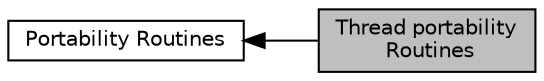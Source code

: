 digraph "Thread portability Routines"
{
  edge [fontname="Helvetica",fontsize="10",labelfontname="Helvetica",labelfontsize="10"];
  node [fontname="Helvetica",fontsize="10",shape=record];
  rankdir=LR;
  Node0 [label="Thread portability\l Routines",height=0.2,width=0.4,color="black", fillcolor="grey75", style="filled", fontcolor="black"];
  Node1 [label="Portability Routines",height=0.2,width=0.4,color="black", fillcolor="white", style="filled",URL="$group__apr__portabile.html"];
  Node1->Node0 [shape=plaintext, dir="back", style="solid"];
}
